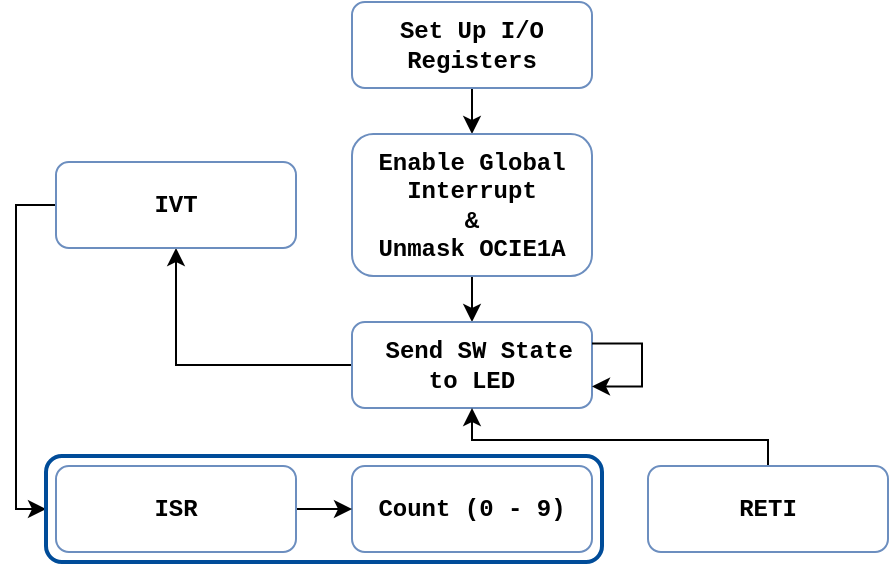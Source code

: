 <mxfile version="17.4.0" type="device"><diagram id="fhV7SNXWvnOnZnfex7zZ" name="Page-1"><mxGraphModel dx="677" dy="1463" grid="0" gridSize="10" guides="1" tooltips="1" connect="1" arrows="1" fold="1" page="1" pageScale="1" pageWidth="850" pageHeight="1100" math="0" shadow="0"><root><mxCell id="0"/><mxCell id="1" parent="0"/><mxCell id="GsjG5IvIFRAEciPIPS5S-14" style="edgeStyle=orthogonalEdgeStyle;rounded=0;orthogonalLoop=1;jettySize=auto;html=1;exitX=0.5;exitY=1;exitDx=0;exitDy=0;" parent="1" source="EipgSCMSSNrJEF7naxeP-1" target="GsjG5IvIFRAEciPIPS5S-3" edge="1"><mxGeometry relative="1" as="geometry"/></mxCell><mxCell id="EipgSCMSSNrJEF7naxeP-1" value="Set Up I/O Registers" style="rounded=1;whiteSpace=wrap;html=1;fontFamily=Courier New;fontStyle=1;fillColor=default;strokeColor=#6c8ebf;gradientColor=none;" parent="1" vertex="1"><mxGeometry x="375" y="-687" width="120" height="43" as="geometry"/></mxCell><mxCell id="GsjG5IvIFRAEciPIPS5S-15" style="edgeStyle=orthogonalEdgeStyle;rounded=0;orthogonalLoop=1;jettySize=auto;html=1;exitX=0.5;exitY=1;exitDx=0;exitDy=0;" parent="1" source="GsjG5IvIFRAEciPIPS5S-3" target="GsjG5IvIFRAEciPIPS5S-4" edge="1"><mxGeometry relative="1" as="geometry"/></mxCell><mxCell id="GsjG5IvIFRAEciPIPS5S-3" value="Enable Global Interrupt&lt;br&gt;&amp;amp;&lt;br&gt;Unmask OCIE1A" style="rounded=1;whiteSpace=wrap;html=1;fontFamily=Courier New;fontStyle=1;fillColor=default;strokeColor=#6c8ebf;gradientColor=none;" parent="1" vertex="1"><mxGeometry x="375" y="-621" width="120" height="71" as="geometry"/></mxCell><mxCell id="GsjG5IvIFRAEciPIPS5S-13" style="edgeStyle=orthogonalEdgeStyle;rounded=0;orthogonalLoop=1;jettySize=auto;html=1;" parent="1" source="GsjG5IvIFRAEciPIPS5S-4" target="GsjG5IvIFRAEciPIPS5S-8" edge="1"><mxGeometry relative="1" as="geometry"/></mxCell><mxCell id="GsjG5IvIFRAEciPIPS5S-4" value="&amp;nbsp;Send SW State &lt;br&gt;to LED" style="rounded=1;whiteSpace=wrap;html=1;fontFamily=Courier New;fontStyle=1;fillColor=default;strokeColor=#6c8ebf;gradientColor=none;" parent="1" vertex="1"><mxGeometry x="375" y="-527" width="120" height="43" as="geometry"/></mxCell><mxCell id="GsjG5IvIFRAEciPIPS5S-5" value="Count (0 - 9)" style="rounded=1;whiteSpace=wrap;html=1;fontFamily=Courier New;fontStyle=1;fillColor=default;strokeColor=#6c8ebf;gradientColor=none;" parent="1" vertex="1"><mxGeometry x="375" y="-455" width="120" height="43" as="geometry"/></mxCell><mxCell id="5cDnoeeF5iwYYUc5Pr11-8" style="edgeStyle=orthogonalEdgeStyle;rounded=0;orthogonalLoop=1;jettySize=auto;html=1;exitX=0;exitY=0.5;exitDx=0;exitDy=0;entryX=0;entryY=0.5;entryDx=0;entryDy=0;" edge="1" parent="1" source="GsjG5IvIFRAEciPIPS5S-8" target="5cDnoeeF5iwYYUc5Pr11-5"><mxGeometry relative="1" as="geometry"/></mxCell><mxCell id="GsjG5IvIFRAEciPIPS5S-8" value="IVT" style="rounded=1;whiteSpace=wrap;html=1;fontFamily=Courier New;fontStyle=1;fillColor=default;strokeColor=#6c8ebf;gradientColor=none;" parent="1" vertex="1"><mxGeometry x="227" y="-607" width="120" height="43" as="geometry"/></mxCell><mxCell id="GsjG5IvIFRAEciPIPS5S-18" style="edgeStyle=orthogonalEdgeStyle;rounded=0;orthogonalLoop=1;jettySize=auto;html=1;entryX=0;entryY=0.5;entryDx=0;entryDy=0;" parent="1" source="GsjG5IvIFRAEciPIPS5S-9" target="GsjG5IvIFRAEciPIPS5S-5" edge="1"><mxGeometry relative="1" as="geometry"/></mxCell><mxCell id="GsjG5IvIFRAEciPIPS5S-9" value="ISR" style="rounded=1;whiteSpace=wrap;html=1;fontFamily=Courier New;fontStyle=1;fillColor=default;strokeColor=#6c8ebf;gradientColor=none;" parent="1" vertex="1"><mxGeometry x="227" y="-455" width="120" height="43" as="geometry"/></mxCell><mxCell id="GsjG5IvIFRAEciPIPS5S-19" style="edgeStyle=orthogonalEdgeStyle;rounded=0;orthogonalLoop=1;jettySize=auto;html=1;" parent="1" source="GsjG5IvIFRAEciPIPS5S-10" target="GsjG5IvIFRAEciPIPS5S-4" edge="1"><mxGeometry relative="1" as="geometry"><Array as="points"><mxPoint x="583" y="-468"/><mxPoint x="435" y="-468"/></Array></mxGeometry></mxCell><mxCell id="GsjG5IvIFRAEciPIPS5S-10" value="RETI" style="rounded=1;whiteSpace=wrap;html=1;fontFamily=Courier New;fontStyle=1;fillColor=default;strokeColor=#6c8ebf;gradientColor=none;" parent="1" vertex="1"><mxGeometry x="523" y="-455" width="120" height="43" as="geometry"/></mxCell><mxCell id="GsjG5IvIFRAEciPIPS5S-21" style="edgeStyle=orthogonalEdgeStyle;rounded=0;orthogonalLoop=1;jettySize=auto;html=1;exitX=1;exitY=0.25;exitDx=0;exitDy=0;entryX=1;entryY=0.75;entryDx=0;entryDy=0;" parent="1" source="GsjG5IvIFRAEciPIPS5S-4" target="GsjG5IvIFRAEciPIPS5S-4" edge="1"><mxGeometry relative="1" as="geometry"><Array as="points"><mxPoint x="520" y="-516"/><mxPoint x="520" y="-495"/></Array></mxGeometry></mxCell><mxCell id="5cDnoeeF5iwYYUc5Pr11-5" value="" style="rounded=1;whiteSpace=wrap;html=1;shadow=0;glass=0;fillColor=none;strokeColor=#004C99;strokeWidth=2;perimeterSpacing=0;" vertex="1" parent="1"><mxGeometry x="222" y="-460" width="278" height="53" as="geometry"/></mxCell></root></mxGraphModel></diagram></mxfile>
